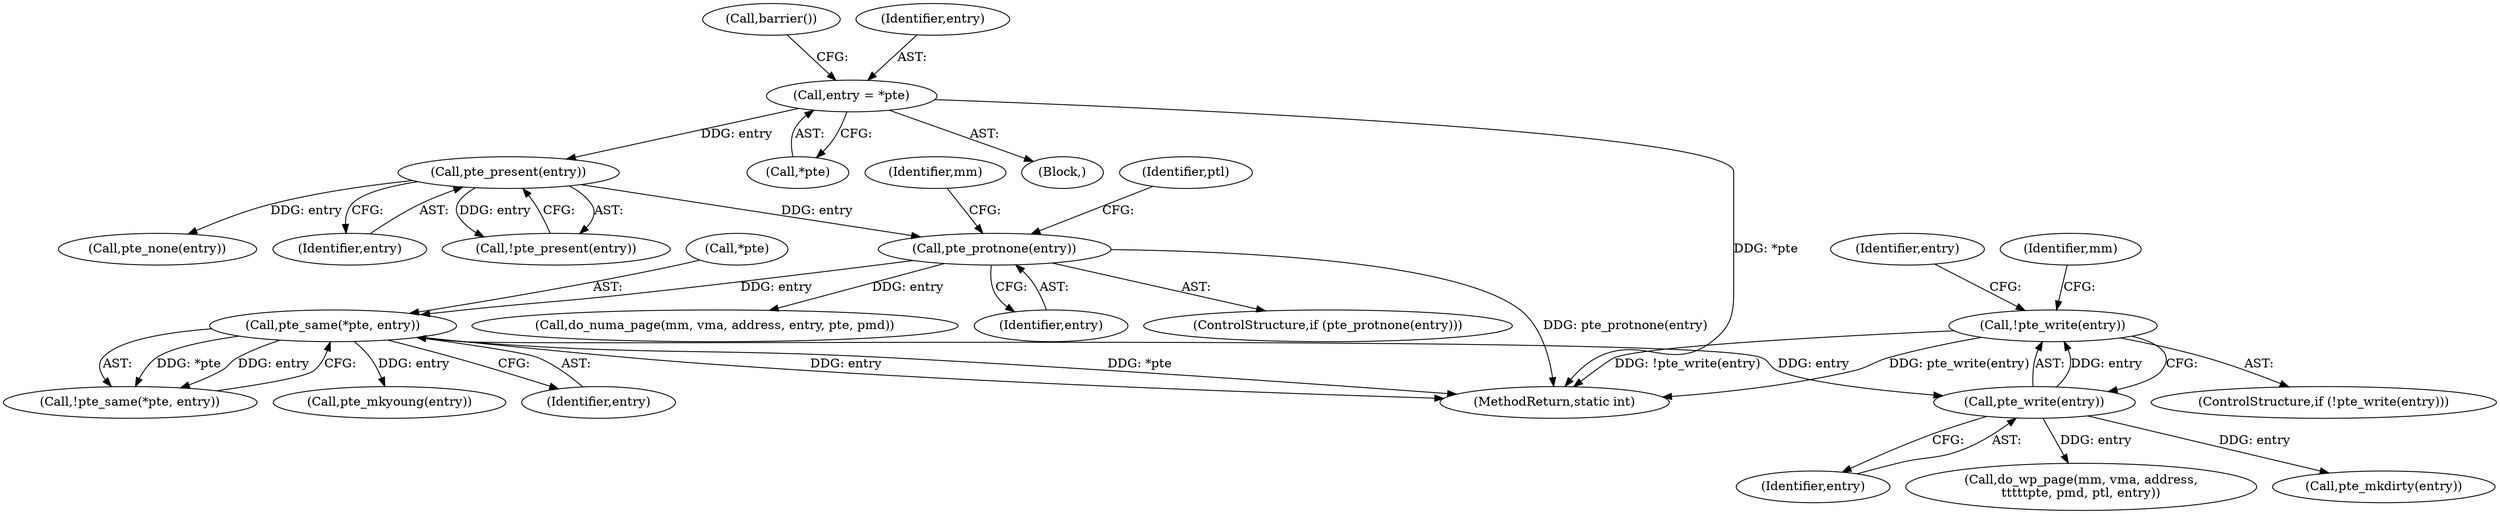 digraph "0_linux_6b7339f4c31ad69c8e9c0b2859276e22cf72176d_1@API" {
"1000188" [label="(Call,!pte_write(entry))"];
"1000189" [label="(Call,pte_write(entry))"];
"1000177" [label="(Call,pte_same(*pte, entry))"];
"1000157" [label="(Call,pte_protnone(entry))"];
"1000119" [label="(Call,pte_present(entry))"];
"1000112" [label="(Call,entry = *pte)"];
"1000116" [label="(Call,barrier())"];
"1000190" [label="(Identifier,entry)"];
"1000161" [label="(Identifier,mm)"];
"1000177" [label="(Call,pte_same(*pte, entry))"];
"1000192" [label="(Call,do_wp_page(mm, vma, address,\n\t\t\t\t\tpte, pmd, ptl, entry))"];
"1000156" [label="(ControlStructure,if (pte_protnone(entry)))"];
"1000114" [label="(Call,*pte)"];
"1000168" [label="(Identifier,ptl)"];
"1000118" [label="(Call,!pte_present(entry))"];
"1000123" [label="(Call,pte_none(entry))"];
"1000119" [label="(Call,pte_present(entry))"];
"1000120" [label="(Identifier,entry)"];
"1000187" [label="(ControlStructure,if (!pte_write(entry)))"];
"1000157" [label="(Call,pte_protnone(entry))"];
"1000178" [label="(Call,*pte)"];
"1000201" [label="(Identifier,entry)"];
"1000189" [label="(Call,pte_write(entry))"];
"1000176" [label="(Call,!pte_same(*pte, entry))"];
"1000112" [label="(Call,entry = *pte)"];
"1000237" [label="(MethodReturn,static int)"];
"1000158" [label="(Identifier,entry)"];
"1000206" [label="(Call,pte_mkyoung(entry))"];
"1000180" [label="(Identifier,entry)"];
"1000113" [label="(Identifier,entry)"];
"1000109" [label="(Block,)"];
"1000188" [label="(Call,!pte_write(entry))"];
"1000160" [label="(Call,do_numa_page(mm, vma, address, entry, pte, pmd))"];
"1000193" [label="(Identifier,mm)"];
"1000202" [label="(Call,pte_mkdirty(entry))"];
"1000188" -> "1000187"  [label="AST: "];
"1000188" -> "1000189"  [label="CFG: "];
"1000189" -> "1000188"  [label="AST: "];
"1000193" -> "1000188"  [label="CFG: "];
"1000201" -> "1000188"  [label="CFG: "];
"1000188" -> "1000237"  [label="DDG: !pte_write(entry)"];
"1000188" -> "1000237"  [label="DDG: pte_write(entry)"];
"1000189" -> "1000188"  [label="DDG: entry"];
"1000189" -> "1000190"  [label="CFG: "];
"1000190" -> "1000189"  [label="AST: "];
"1000177" -> "1000189"  [label="DDG: entry"];
"1000189" -> "1000192"  [label="DDG: entry"];
"1000189" -> "1000202"  [label="DDG: entry"];
"1000177" -> "1000176"  [label="AST: "];
"1000177" -> "1000180"  [label="CFG: "];
"1000178" -> "1000177"  [label="AST: "];
"1000180" -> "1000177"  [label="AST: "];
"1000176" -> "1000177"  [label="CFG: "];
"1000177" -> "1000237"  [label="DDG: *pte"];
"1000177" -> "1000237"  [label="DDG: entry"];
"1000177" -> "1000176"  [label="DDG: *pte"];
"1000177" -> "1000176"  [label="DDG: entry"];
"1000157" -> "1000177"  [label="DDG: entry"];
"1000177" -> "1000206"  [label="DDG: entry"];
"1000157" -> "1000156"  [label="AST: "];
"1000157" -> "1000158"  [label="CFG: "];
"1000158" -> "1000157"  [label="AST: "];
"1000161" -> "1000157"  [label="CFG: "];
"1000168" -> "1000157"  [label="CFG: "];
"1000157" -> "1000237"  [label="DDG: pte_protnone(entry)"];
"1000119" -> "1000157"  [label="DDG: entry"];
"1000157" -> "1000160"  [label="DDG: entry"];
"1000119" -> "1000118"  [label="AST: "];
"1000119" -> "1000120"  [label="CFG: "];
"1000120" -> "1000119"  [label="AST: "];
"1000118" -> "1000119"  [label="CFG: "];
"1000119" -> "1000118"  [label="DDG: entry"];
"1000112" -> "1000119"  [label="DDG: entry"];
"1000119" -> "1000123"  [label="DDG: entry"];
"1000112" -> "1000109"  [label="AST: "];
"1000112" -> "1000114"  [label="CFG: "];
"1000113" -> "1000112"  [label="AST: "];
"1000114" -> "1000112"  [label="AST: "];
"1000116" -> "1000112"  [label="CFG: "];
"1000112" -> "1000237"  [label="DDG: *pte"];
}

